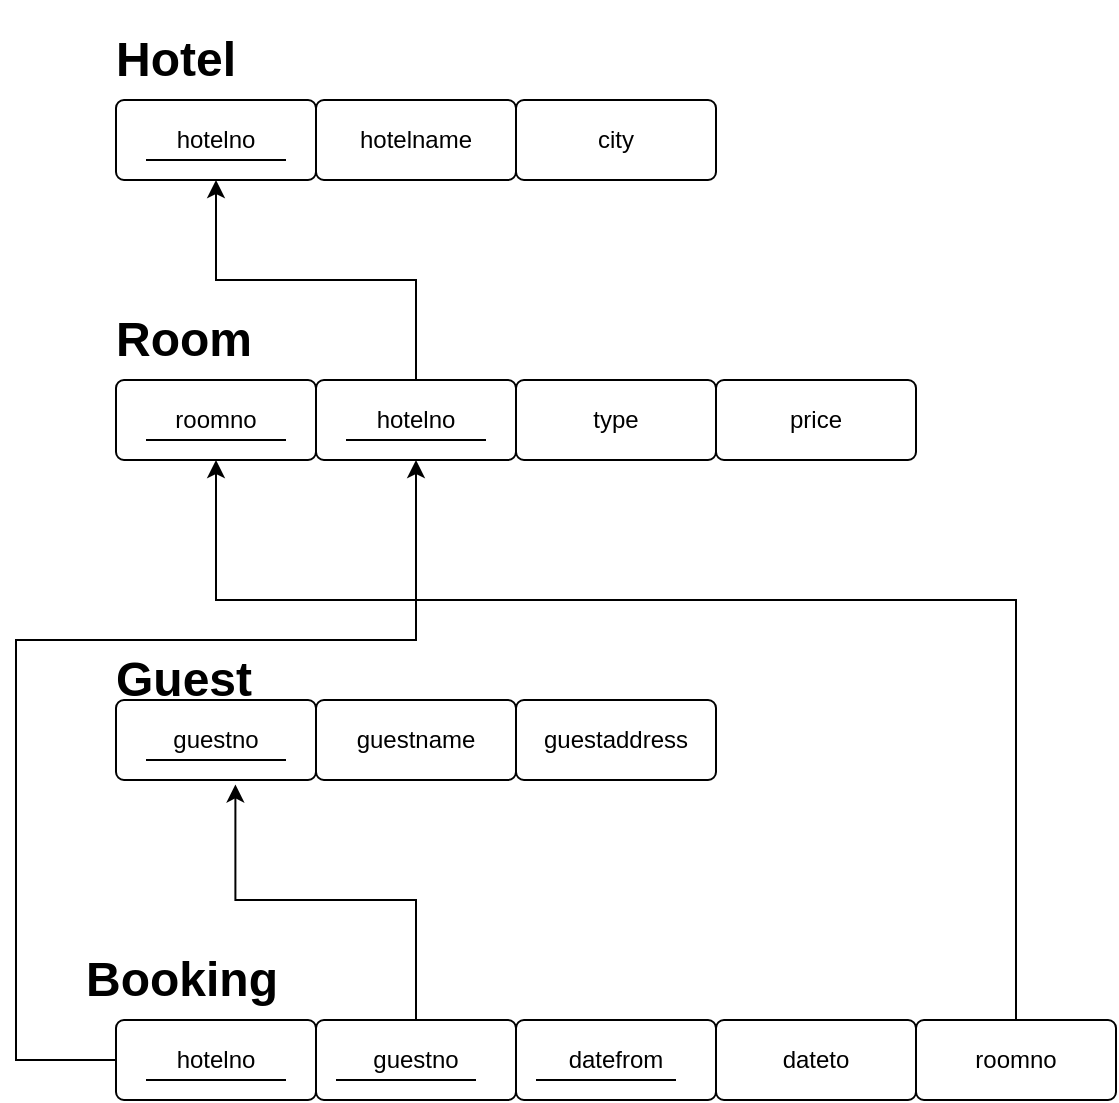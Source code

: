 <mxfile version="14.0.1" type="github">
  <diagram id="VBYud7IvUnq1WB65MO8T" name="Page-1">
    <mxGraphModel dx="1300" dy="590" grid="1" gridSize="10" guides="1" tooltips="1" connect="1" arrows="1" fold="1" page="1" pageScale="1" pageWidth="850" pageHeight="1100" math="0" shadow="0">
      <root>
        <mxCell id="0" />
        <mxCell id="1" parent="0" />
        <mxCell id="CdSLZS1njs92kIyg_cnn-17" value="hotelno" style="rounded=1;arcSize=10;whiteSpace=wrap;html=1;align=center;" vertex="1" parent="1">
          <mxGeometry x="120" y="180" width="100" height="40" as="geometry" />
        </mxCell>
        <mxCell id="CdSLZS1njs92kIyg_cnn-18" value="hotelname" style="rounded=1;arcSize=10;whiteSpace=wrap;html=1;align=center;" vertex="1" parent="1">
          <mxGeometry x="220" y="180" width="100" height="40" as="geometry" />
        </mxCell>
        <mxCell id="CdSLZS1njs92kIyg_cnn-22" value="city" style="rounded=1;arcSize=10;whiteSpace=wrap;html=1;align=center;" vertex="1" parent="1">
          <mxGeometry x="320" y="180" width="100" height="40" as="geometry" />
        </mxCell>
        <mxCell id="CdSLZS1njs92kIyg_cnn-23" value="roomno" style="rounded=1;arcSize=10;whiteSpace=wrap;html=1;align=center;" vertex="1" parent="1">
          <mxGeometry x="120" y="320" width="100" height="40" as="geometry" />
        </mxCell>
        <mxCell id="CdSLZS1njs92kIyg_cnn-39" style="edgeStyle=orthogonalEdgeStyle;rounded=0;orthogonalLoop=1;jettySize=auto;html=1;entryX=0.5;entryY=1;entryDx=0;entryDy=0;" edge="1" parent="1" source="CdSLZS1njs92kIyg_cnn-24" target="CdSLZS1njs92kIyg_cnn-17">
          <mxGeometry relative="1" as="geometry" />
        </mxCell>
        <mxCell id="CdSLZS1njs92kIyg_cnn-24" value="hotelno" style="rounded=1;arcSize=10;whiteSpace=wrap;html=1;align=center;" vertex="1" parent="1">
          <mxGeometry x="220" y="320" width="100" height="40" as="geometry" />
        </mxCell>
        <mxCell id="CdSLZS1njs92kIyg_cnn-25" value="type" style="rounded=1;arcSize=10;whiteSpace=wrap;html=1;align=center;" vertex="1" parent="1">
          <mxGeometry x="320" y="320" width="100" height="40" as="geometry" />
        </mxCell>
        <mxCell id="CdSLZS1njs92kIyg_cnn-26" value="guestno" style="rounded=1;arcSize=10;whiteSpace=wrap;html=1;align=center;" vertex="1" parent="1">
          <mxGeometry x="120" y="480" width="100" height="40" as="geometry" />
        </mxCell>
        <mxCell id="CdSLZS1njs92kIyg_cnn-27" value="guestname" style="rounded=1;arcSize=10;whiteSpace=wrap;html=1;align=center;" vertex="1" parent="1">
          <mxGeometry x="220" y="480" width="100" height="40" as="geometry" />
        </mxCell>
        <mxCell id="CdSLZS1njs92kIyg_cnn-28" value="guestaddress" style="rounded=1;arcSize=10;whiteSpace=wrap;html=1;align=center;" vertex="1" parent="1">
          <mxGeometry x="320" y="480" width="100" height="40" as="geometry" />
        </mxCell>
        <mxCell id="CdSLZS1njs92kIyg_cnn-29" value="price" style="rounded=1;arcSize=10;whiteSpace=wrap;html=1;align=center;" vertex="1" parent="1">
          <mxGeometry x="420" y="320" width="100" height="40" as="geometry" />
        </mxCell>
        <mxCell id="CdSLZS1njs92kIyg_cnn-44" style="edgeStyle=orthogonalEdgeStyle;rounded=0;orthogonalLoop=1;jettySize=auto;html=1;" edge="1" parent="1" source="CdSLZS1njs92kIyg_cnn-30" target="CdSLZS1njs92kIyg_cnn-24">
          <mxGeometry relative="1" as="geometry">
            <Array as="points">
              <mxPoint x="70" y="660" />
              <mxPoint x="70" y="450" />
              <mxPoint x="270" y="450" />
            </Array>
          </mxGeometry>
        </mxCell>
        <mxCell id="CdSLZS1njs92kIyg_cnn-30" value="hotelno" style="rounded=1;arcSize=10;whiteSpace=wrap;html=1;align=center;" vertex="1" parent="1">
          <mxGeometry x="120" y="640" width="100" height="40" as="geometry" />
        </mxCell>
        <mxCell id="CdSLZS1njs92kIyg_cnn-46" style="edgeStyle=orthogonalEdgeStyle;rounded=0;orthogonalLoop=1;jettySize=auto;html=1;entryX=0.597;entryY=1.055;entryDx=0;entryDy=0;entryPerimeter=0;" edge="1" parent="1" source="CdSLZS1njs92kIyg_cnn-31" target="CdSLZS1njs92kIyg_cnn-26">
          <mxGeometry relative="1" as="geometry" />
        </mxCell>
        <mxCell id="CdSLZS1njs92kIyg_cnn-31" value="guestno" style="rounded=1;arcSize=10;whiteSpace=wrap;html=1;align=center;" vertex="1" parent="1">
          <mxGeometry x="220" y="640" width="100" height="40" as="geometry" />
        </mxCell>
        <mxCell id="CdSLZS1njs92kIyg_cnn-32" value="datefrom" style="rounded=1;arcSize=10;whiteSpace=wrap;html=1;align=center;" vertex="1" parent="1">
          <mxGeometry x="320" y="640" width="100" height="40" as="geometry" />
        </mxCell>
        <mxCell id="CdSLZS1njs92kIyg_cnn-33" value="dateto" style="rounded=1;arcSize=10;whiteSpace=wrap;html=1;align=center;" vertex="1" parent="1">
          <mxGeometry x="420" y="640" width="100" height="40" as="geometry" />
        </mxCell>
        <mxCell id="CdSLZS1njs92kIyg_cnn-45" style="edgeStyle=orthogonalEdgeStyle;rounded=0;orthogonalLoop=1;jettySize=auto;html=1;entryX=0.5;entryY=1;entryDx=0;entryDy=0;" edge="1" parent="1" source="CdSLZS1njs92kIyg_cnn-34" target="CdSLZS1njs92kIyg_cnn-23">
          <mxGeometry relative="1" as="geometry">
            <Array as="points">
              <mxPoint x="570" y="430" />
              <mxPoint x="170" y="430" />
            </Array>
          </mxGeometry>
        </mxCell>
        <mxCell id="CdSLZS1njs92kIyg_cnn-34" value="roomno" style="rounded=1;arcSize=10;whiteSpace=wrap;html=1;align=center;" vertex="1" parent="1">
          <mxGeometry x="520" y="640" width="100" height="40" as="geometry" />
        </mxCell>
        <mxCell id="CdSLZS1njs92kIyg_cnn-36" value="" style="endArrow=none;html=1;rounded=0;" edge="1" parent="1">
          <mxGeometry relative="1" as="geometry">
            <mxPoint x="135" y="210" as="sourcePoint" />
            <mxPoint x="205" y="210" as="targetPoint" />
          </mxGeometry>
        </mxCell>
        <mxCell id="CdSLZS1njs92kIyg_cnn-37" value="" style="endArrow=none;html=1;rounded=0;" edge="1" parent="1">
          <mxGeometry relative="1" as="geometry">
            <mxPoint x="135" y="350" as="sourcePoint" />
            <mxPoint x="205" y="350" as="targetPoint" />
          </mxGeometry>
        </mxCell>
        <mxCell id="CdSLZS1njs92kIyg_cnn-38" value="" style="endArrow=none;html=1;rounded=0;" edge="1" parent="1">
          <mxGeometry relative="1" as="geometry">
            <mxPoint x="235" y="350" as="sourcePoint" />
            <mxPoint x="305" y="350" as="targetPoint" />
          </mxGeometry>
        </mxCell>
        <mxCell id="CdSLZS1njs92kIyg_cnn-40" value="" style="endArrow=none;html=1;rounded=0;" edge="1" parent="1">
          <mxGeometry relative="1" as="geometry">
            <mxPoint x="135" y="510" as="sourcePoint" />
            <mxPoint x="205" y="510" as="targetPoint" />
          </mxGeometry>
        </mxCell>
        <mxCell id="CdSLZS1njs92kIyg_cnn-41" value="" style="endArrow=none;html=1;rounded=0;" edge="1" parent="1">
          <mxGeometry relative="1" as="geometry">
            <mxPoint x="135" y="670" as="sourcePoint" />
            <mxPoint x="205" y="670" as="targetPoint" />
          </mxGeometry>
        </mxCell>
        <mxCell id="CdSLZS1njs92kIyg_cnn-42" value="" style="endArrow=none;html=1;rounded=0;" edge="1" parent="1">
          <mxGeometry relative="1" as="geometry">
            <mxPoint x="230" y="670" as="sourcePoint" />
            <mxPoint x="300" y="670" as="targetPoint" />
          </mxGeometry>
        </mxCell>
        <mxCell id="CdSLZS1njs92kIyg_cnn-43" value="" style="endArrow=none;html=1;rounded=0;" edge="1" parent="1">
          <mxGeometry relative="1" as="geometry">
            <mxPoint x="330" y="670" as="sourcePoint" />
            <mxPoint x="400" y="670" as="targetPoint" />
          </mxGeometry>
        </mxCell>
        <mxCell id="CdSLZS1njs92kIyg_cnn-52" value="&lt;h1&gt;Hotel&lt;/h1&gt;" style="text;html=1;strokeColor=none;fillColor=none;spacing=5;spacingTop=-20;whiteSpace=wrap;overflow=hidden;rounded=0;" vertex="1" parent="1">
          <mxGeometry x="115" y="140" width="70" height="30" as="geometry" />
        </mxCell>
        <mxCell id="CdSLZS1njs92kIyg_cnn-53" value="&lt;h1&gt;Room&lt;/h1&gt;" style="text;html=1;strokeColor=none;fillColor=none;spacing=5;spacingTop=-20;whiteSpace=wrap;overflow=hidden;rounded=0;" vertex="1" parent="1">
          <mxGeometry x="115" y="280" width="85" height="30" as="geometry" />
        </mxCell>
        <mxCell id="CdSLZS1njs92kIyg_cnn-54" value="&lt;h1&gt;Guest&lt;/h1&gt;" style="text;html=1;strokeColor=none;fillColor=none;spacing=5;spacingTop=-20;whiteSpace=wrap;overflow=hidden;rounded=0;" vertex="1" parent="1">
          <mxGeometry x="115" y="450" width="95" height="30" as="geometry" />
        </mxCell>
        <mxCell id="CdSLZS1njs92kIyg_cnn-55" value="&lt;h1&gt;Booking&lt;/h1&gt;" style="text;html=1;strokeColor=none;fillColor=none;spacing=5;spacingTop=-20;whiteSpace=wrap;overflow=hidden;rounded=0;" vertex="1" parent="1">
          <mxGeometry x="100" y="600" width="195" height="40" as="geometry" />
        </mxCell>
      </root>
    </mxGraphModel>
  </diagram>
</mxfile>
